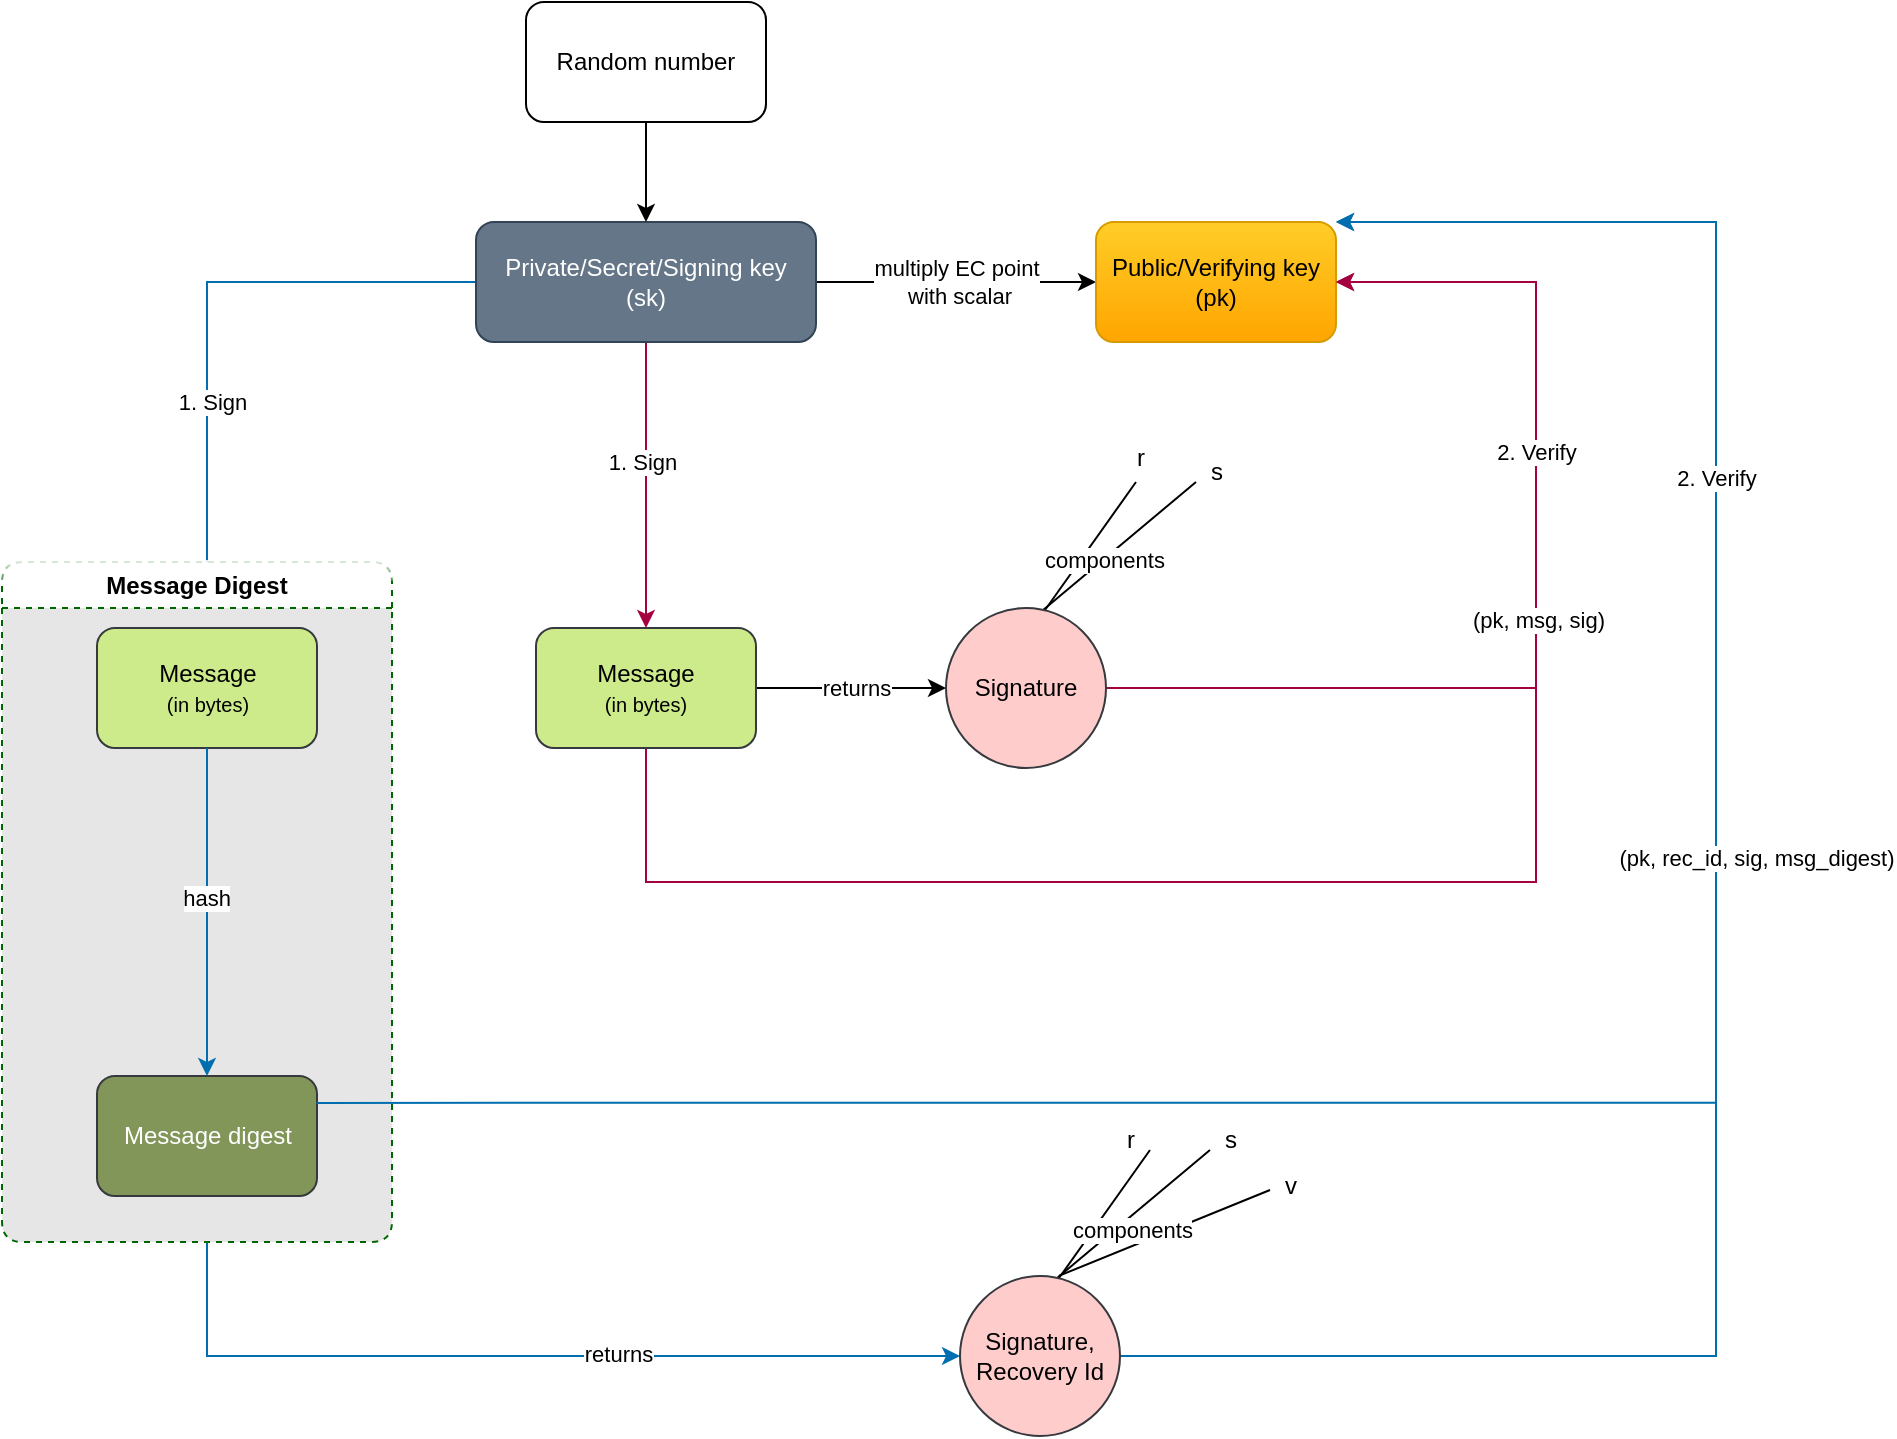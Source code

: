 <mxfile version="21.8.2" type="device" pages="2">
  <diagram name="Page-1" id="ugzg2o5_LcXGpwFK0HJw">
    <mxGraphModel dx="3096" dy="1640" grid="1" gridSize="10" guides="1" tooltips="1" connect="1" arrows="1" fold="1" page="1" pageScale="1" pageWidth="827" pageHeight="1169" math="0" shadow="0">
      <root>
        <mxCell id="0" />
        <mxCell id="1" parent="0" />
        <mxCell id="g0van4Q0hPVGJ6m3p4-s-5" value="" style="edgeStyle=orthogonalEdgeStyle;rounded=0;orthogonalLoop=1;jettySize=auto;html=1;" parent="1" source="g0van4Q0hPVGJ6m3p4-s-1" target="g0van4Q0hPVGJ6m3p4-s-4" edge="1">
          <mxGeometry relative="1" as="geometry" />
        </mxCell>
        <mxCell id="FbuA64Z4YVlUojDEFOMh-1" value="multiply EC point&lt;br&gt;&amp;nbsp;with scalar" style="edgeLabel;html=1;align=center;verticalAlign=middle;resizable=0;points=[];" vertex="1" connectable="0" parent="g0van4Q0hPVGJ6m3p4-s-5">
          <mxGeometry x="-0.004" relative="1" as="geometry">
            <mxPoint as="offset" />
          </mxGeometry>
        </mxCell>
        <mxCell id="g0van4Q0hPVGJ6m3p4-s-15" style="edgeStyle=orthogonalEdgeStyle;rounded=0;orthogonalLoop=1;jettySize=auto;html=1;entryX=0.5;entryY=0;entryDx=0;entryDy=0;fillColor=#d80073;strokeColor=#A50040;" parent="1" source="g0van4Q0hPVGJ6m3p4-s-1" target="g0van4Q0hPVGJ6m3p4-s-14" edge="1">
          <mxGeometry relative="1" as="geometry" />
        </mxCell>
        <mxCell id="g0van4Q0hPVGJ6m3p4-s-20" value="1. Sign" style="edgeLabel;html=1;align=center;verticalAlign=middle;resizable=0;points=[];" parent="g0van4Q0hPVGJ6m3p4-s-15" vertex="1" connectable="0">
          <mxGeometry x="-0.165" y="-2" relative="1" as="geometry">
            <mxPoint as="offset" />
          </mxGeometry>
        </mxCell>
        <mxCell id="g0van4Q0hPVGJ6m3p4-s-27" style="edgeStyle=orthogonalEdgeStyle;rounded=0;orthogonalLoop=1;jettySize=auto;html=1;entryX=0.5;entryY=0;entryDx=0;entryDy=0;exitX=0;exitY=0.5;exitDx=0;exitDy=0;fillColor=#1ba1e2;strokeColor=#006EAF;" parent="1" source="g0van4Q0hPVGJ6m3p4-s-1" target="g0van4Q0hPVGJ6m3p4-s-26" edge="1">
          <mxGeometry relative="1" as="geometry">
            <mxPoint x="138" y="240" as="sourcePoint" />
          </mxGeometry>
        </mxCell>
        <mxCell id="g0van4Q0hPVGJ6m3p4-s-1" value="Private/Secret/Signing key&lt;br&gt;(sk)" style="rounded=1;whiteSpace=wrap;html=1;fillColor=#647687;fontColor=#ffffff;strokeColor=#314354;" parent="1" vertex="1">
          <mxGeometry x="200" y="210" width="170" height="60" as="geometry" />
        </mxCell>
        <mxCell id="g0van4Q0hPVGJ6m3p4-s-3" style="edgeStyle=orthogonalEdgeStyle;rounded=0;orthogonalLoop=1;jettySize=auto;html=1;entryX=0.5;entryY=0;entryDx=0;entryDy=0;" parent="1" source="g0van4Q0hPVGJ6m3p4-s-2" target="g0van4Q0hPVGJ6m3p4-s-1" edge="1">
          <mxGeometry relative="1" as="geometry" />
        </mxCell>
        <mxCell id="g0van4Q0hPVGJ6m3p4-s-2" value="Random number" style="rounded=1;whiteSpace=wrap;html=1;" parent="1" vertex="1">
          <mxGeometry x="225" y="100" width="120" height="60" as="geometry" />
        </mxCell>
        <mxCell id="g0van4Q0hPVGJ6m3p4-s-4" value="Public/Verifying key&lt;br&gt;(pk)" style="rounded=1;whiteSpace=wrap;html=1;fillColor=#ffcd28;strokeColor=#d79b00;gradientColor=#ffa500;" parent="1" vertex="1">
          <mxGeometry x="510" y="210" width="120" height="60" as="geometry" />
        </mxCell>
        <mxCell id="g0van4Q0hPVGJ6m3p4-s-8" value="" style="endArrow=none;html=1;rounded=0;exitX=0.618;exitY=0.014;exitDx=0;exitDy=0;exitPerimeter=0;" parent="1" source="g0van4Q0hPVGJ6m3p4-s-17" edge="1">
          <mxGeometry width="50" height="50" relative="1" as="geometry">
            <mxPoint x="485" y="403.0" as="sourcePoint" />
            <mxPoint x="530" y="340" as="targetPoint" />
          </mxGeometry>
        </mxCell>
        <mxCell id="g0van4Q0hPVGJ6m3p4-s-9" value="" style="endArrow=none;html=1;rounded=0;exitX=0.609;exitY=0.011;exitDx=0;exitDy=0;exitPerimeter=0;" parent="1" source="g0van4Q0hPVGJ6m3p4-s-17" edge="1">
          <mxGeometry width="50" height="50" relative="1" as="geometry">
            <mxPoint x="485" y="403.0" as="sourcePoint" />
            <mxPoint x="560" y="340" as="targetPoint" />
          </mxGeometry>
        </mxCell>
        <mxCell id="g0van4Q0hPVGJ6m3p4-s-39" value="components" style="edgeLabel;html=1;align=center;verticalAlign=middle;resizable=0;points=[];" parent="g0van4Q0hPVGJ6m3p4-s-9" vertex="1" connectable="0">
          <mxGeometry x="-0.219" relative="1" as="geometry">
            <mxPoint as="offset" />
          </mxGeometry>
        </mxCell>
        <mxCell id="g0van4Q0hPVGJ6m3p4-s-11" value="r" style="text;html=1;align=center;verticalAlign=middle;resizable=0;points=[];autosize=1;strokeColor=none;fillColor=none;" parent="1" vertex="1">
          <mxGeometry x="517" y="313" width="30" height="30" as="geometry" />
        </mxCell>
        <mxCell id="g0van4Q0hPVGJ6m3p4-s-12" value="s" style="text;html=1;align=center;verticalAlign=middle;resizable=0;points=[];autosize=1;strokeColor=none;fillColor=none;" parent="1" vertex="1">
          <mxGeometry x="555" y="320" width="30" height="30" as="geometry" />
        </mxCell>
        <mxCell id="g0van4Q0hPVGJ6m3p4-s-18" value="" style="edgeStyle=orthogonalEdgeStyle;rounded=0;orthogonalLoop=1;jettySize=auto;html=1;" parent="1" source="g0van4Q0hPVGJ6m3p4-s-14" target="g0van4Q0hPVGJ6m3p4-s-17" edge="1">
          <mxGeometry relative="1" as="geometry" />
        </mxCell>
        <mxCell id="g0van4Q0hPVGJ6m3p4-s-21" value="returns" style="edgeLabel;html=1;align=center;verticalAlign=middle;resizable=0;points=[];" parent="g0van4Q0hPVGJ6m3p4-s-18" vertex="1" connectable="0">
          <mxGeometry x="-0.218" y="-1" relative="1" as="geometry">
            <mxPoint x="13" y="-1" as="offset" />
          </mxGeometry>
        </mxCell>
        <mxCell id="g0van4Q0hPVGJ6m3p4-s-22" style="edgeStyle=orthogonalEdgeStyle;rounded=0;orthogonalLoop=1;jettySize=auto;html=1;exitX=0.5;exitY=1;exitDx=0;exitDy=0;fillColor=#d80073;strokeColor=#A50040;" parent="1" source="g0van4Q0hPVGJ6m3p4-s-14" edge="1">
          <mxGeometry relative="1" as="geometry">
            <mxPoint x="630" y="240" as="targetPoint" />
            <Array as="points">
              <mxPoint x="285" y="540" />
              <mxPoint x="730" y="540" />
              <mxPoint x="730" y="240" />
            </Array>
          </mxGeometry>
        </mxCell>
        <mxCell id="g0van4Q0hPVGJ6m3p4-s-14" value="Message &lt;br&gt;&lt;font style=&quot;font-size: 10px;&quot;&gt;(in bytes)&lt;/font&gt;" style="rounded=1;whiteSpace=wrap;html=1;fillColor=#cdeb8b;strokeColor=#36393d;" parent="1" vertex="1">
          <mxGeometry x="230" y="413" width="110" height="60" as="geometry" />
        </mxCell>
        <mxCell id="g0van4Q0hPVGJ6m3p4-s-23" style="edgeStyle=orthogonalEdgeStyle;rounded=0;orthogonalLoop=1;jettySize=auto;html=1;exitX=1;exitY=0.5;exitDx=0;exitDy=0;fillColor=#d80073;strokeColor=#A50040;" parent="1" source="g0van4Q0hPVGJ6m3p4-s-17" edge="1">
          <mxGeometry relative="1" as="geometry">
            <mxPoint x="630" y="240" as="targetPoint" />
            <Array as="points">
              <mxPoint x="730" y="443" />
              <mxPoint x="730" y="240" />
            </Array>
          </mxGeometry>
        </mxCell>
        <mxCell id="g0van4Q0hPVGJ6m3p4-s-24" value="2. Verify" style="edgeLabel;html=1;align=center;verticalAlign=middle;resizable=0;points=[];" parent="g0van4Q0hPVGJ6m3p4-s-23" vertex="1" connectable="0">
          <mxGeometry x="0.442" relative="1" as="geometry">
            <mxPoint y="40" as="offset" />
          </mxGeometry>
        </mxCell>
        <mxCell id="FbuA64Z4YVlUojDEFOMh-3" value="(pk, msg, sig)" style="edgeLabel;html=1;align=center;verticalAlign=middle;resizable=0;points=[];" vertex="1" connectable="0" parent="g0van4Q0hPVGJ6m3p4-s-23">
          <mxGeometry x="-0.038" y="-1" relative="1" as="geometry">
            <mxPoint as="offset" />
          </mxGeometry>
        </mxCell>
        <mxCell id="g0van4Q0hPVGJ6m3p4-s-17" value="Signature" style="ellipse;whiteSpace=wrap;html=1;fillColor=#ffcccc;strokeColor=#36393d;rounded=1;" parent="1" vertex="1">
          <mxGeometry x="435" y="403" width="80" height="80" as="geometry" />
        </mxCell>
        <mxCell id="g0van4Q0hPVGJ6m3p4-s-31" style="edgeStyle=orthogonalEdgeStyle;rounded=0;orthogonalLoop=1;jettySize=auto;html=1;entryX=0;entryY=0.5;entryDx=0;entryDy=0;exitX=0.5;exitY=1;exitDx=0;exitDy=0;fillColor=#1ba1e2;strokeColor=#006EAF;" parent="1" source="g0van4Q0hPVGJ6m3p4-s-28" target="g0van4Q0hPVGJ6m3p4-s-38" edge="1">
          <mxGeometry relative="1" as="geometry">
            <mxPoint x="440" y="754" as="targetPoint" />
          </mxGeometry>
        </mxCell>
        <mxCell id="g0van4Q0hPVGJ6m3p4-s-40" value="returns" style="edgeLabel;html=1;align=center;verticalAlign=middle;resizable=0;points=[];" parent="g0van4Q0hPVGJ6m3p4-s-31" vertex="1" connectable="0">
          <mxGeometry x="0.25" y="1" relative="1" as="geometry">
            <mxPoint as="offset" />
          </mxGeometry>
        </mxCell>
        <mxCell id="g0van4Q0hPVGJ6m3p4-s-41" value="1. Sign" style="edgeLabel;html=1;align=center;verticalAlign=middle;resizable=0;points=[];" parent="g0van4Q0hPVGJ6m3p4-s-31" vertex="1" connectable="0">
          <mxGeometry x="-0.786" y="2" relative="1" as="geometry">
            <mxPoint y="-446" as="offset" />
          </mxGeometry>
        </mxCell>
        <mxCell id="g0van4Q0hPVGJ6m3p4-s-32" value="" style="endArrow=none;html=1;rounded=0;exitX=0.618;exitY=0.014;exitDx=0;exitDy=0;exitPerimeter=0;" parent="1" source="g0van4Q0hPVGJ6m3p4-s-38" edge="1">
          <mxGeometry width="50" height="50" relative="1" as="geometry">
            <mxPoint x="492" y="737.0" as="sourcePoint" />
            <mxPoint x="537" y="674" as="targetPoint" />
          </mxGeometry>
        </mxCell>
        <mxCell id="g0van4Q0hPVGJ6m3p4-s-33" value="" style="endArrow=none;html=1;rounded=0;exitX=0.609;exitY=0.011;exitDx=0;exitDy=0;exitPerimeter=0;" parent="1" source="g0van4Q0hPVGJ6m3p4-s-38" edge="1">
          <mxGeometry width="50" height="50" relative="1" as="geometry">
            <mxPoint x="492" y="737.0" as="sourcePoint" />
            <mxPoint x="567" y="674" as="targetPoint" />
          </mxGeometry>
        </mxCell>
        <mxCell id="g0van4Q0hPVGJ6m3p4-s-34" value="components" style="endArrow=none;html=1;rounded=0;exitX=0.618;exitY=-0.001;exitDx=0;exitDy=0;exitPerimeter=0;" parent="1" source="g0van4Q0hPVGJ6m3p4-s-38" edge="1">
          <mxGeometry x="-0.27" y="8" width="50" height="50" relative="1" as="geometry">
            <mxPoint x="493.0" y="737" as="sourcePoint" />
            <mxPoint x="597" y="694" as="targetPoint" />
            <mxPoint x="1" as="offset" />
          </mxGeometry>
        </mxCell>
        <mxCell id="g0van4Q0hPVGJ6m3p4-s-35" value="r" style="text;html=1;align=center;verticalAlign=middle;resizable=0;points=[];autosize=1;strokeColor=none;fillColor=none;" parent="1" vertex="1">
          <mxGeometry x="512" y="654" width="30" height="30" as="geometry" />
        </mxCell>
        <mxCell id="g0van4Q0hPVGJ6m3p4-s-36" value="s" style="text;html=1;align=center;verticalAlign=middle;resizable=0;points=[];autosize=1;strokeColor=none;fillColor=none;" parent="1" vertex="1">
          <mxGeometry x="562" y="654" width="30" height="30" as="geometry" />
        </mxCell>
        <mxCell id="g0van4Q0hPVGJ6m3p4-s-37" value="v" style="text;html=1;align=center;verticalAlign=middle;resizable=0;points=[];autosize=1;strokeColor=none;fillColor=none;" parent="1" vertex="1">
          <mxGeometry x="592" y="677" width="30" height="30" as="geometry" />
        </mxCell>
        <mxCell id="g0van4Q0hPVGJ6m3p4-s-42" style="edgeStyle=orthogonalEdgeStyle;rounded=0;orthogonalLoop=1;jettySize=auto;html=1;entryX=1;entryY=0;entryDx=0;entryDy=0;fillColor=#1ba1e2;strokeColor=#006EAF;" parent="1" source="g0van4Q0hPVGJ6m3p4-s-38" target="g0van4Q0hPVGJ6m3p4-s-4" edge="1">
          <mxGeometry relative="1" as="geometry">
            <mxPoint x="630.0" y="324" as="targetPoint" />
            <Array as="points">
              <mxPoint x="820" y="777" />
              <mxPoint x="820" y="210" />
            </Array>
          </mxGeometry>
        </mxCell>
        <mxCell id="g0van4Q0hPVGJ6m3p4-s-38" value="Signature,&lt;br&gt;Recovery Id" style="ellipse;whiteSpace=wrap;html=1;fillColor=#ffcccc;strokeColor=#36393d;rounded=1;" parent="1" vertex="1">
          <mxGeometry x="442" y="737" width="80" height="80" as="geometry" />
        </mxCell>
        <mxCell id="g0van4Q0hPVGJ6m3p4-s-45" value="Message Digest" style="swimlane;whiteSpace=wrap;html=1;rounded=1;glass=1;shadow=0;dashed=1;strokeColor=#006600;gradientColor=none;swimlaneFillColor=#E6E6E6;" parent="1" vertex="1">
          <mxGeometry x="-37" y="380" width="195" height="340" as="geometry">
            <mxRectangle x="25" y="380" width="140" height="30" as="alternateBounds" />
          </mxGeometry>
        </mxCell>
        <mxCell id="g0van4Q0hPVGJ6m3p4-s-26" value="Message &lt;br&gt;&lt;font style=&quot;font-size: 10px;&quot;&gt;(in bytes)&lt;/font&gt;" style="rounded=1;whiteSpace=wrap;html=1;fillColor=#cdeb8b;strokeColor=#36393d;" parent="g0van4Q0hPVGJ6m3p4-s-45" vertex="1">
          <mxGeometry x="47.5" y="33" width="110" height="60" as="geometry" />
        </mxCell>
        <mxCell id="g0van4Q0hPVGJ6m3p4-s-28" value="&lt;font color=&quot;#ffffff&quot;&gt;Message digest&lt;/font&gt;" style="rounded=1;whiteSpace=wrap;html=1;fillColor=#839659;strokeColor=#36393d;" parent="g0van4Q0hPVGJ6m3p4-s-45" vertex="1">
          <mxGeometry x="47.5" y="257" width="110" height="60" as="geometry" />
        </mxCell>
        <mxCell id="g0van4Q0hPVGJ6m3p4-s-29" value="" style="edgeStyle=orthogonalEdgeStyle;rounded=0;orthogonalLoop=1;jettySize=auto;html=1;fillColor=#1ba1e2;strokeColor=#006EAF;" parent="g0van4Q0hPVGJ6m3p4-s-45" source="g0van4Q0hPVGJ6m3p4-s-26" target="g0van4Q0hPVGJ6m3p4-s-28" edge="1">
          <mxGeometry relative="1" as="geometry" />
        </mxCell>
        <mxCell id="g0van4Q0hPVGJ6m3p4-s-30" value="hash" style="edgeLabel;html=1;align=center;verticalAlign=middle;resizable=0;points=[];" parent="g0van4Q0hPVGJ6m3p4-s-29" vertex="1" connectable="0">
          <mxGeometry x="-0.084" y="-1" relative="1" as="geometry">
            <mxPoint as="offset" />
          </mxGeometry>
        </mxCell>
        <mxCell id="g0van4Q0hPVGJ6m3p4-s-44" style="edgeStyle=orthogonalEdgeStyle;rounded=0;orthogonalLoop=1;jettySize=auto;html=1;entryX=1;entryY=0;entryDx=0;entryDy=0;fillColor=#1ba1e2;strokeColor=#006EAF;exitX=0.998;exitY=0.224;exitDx=0;exitDy=0;exitPerimeter=0;" parent="1" source="g0van4Q0hPVGJ6m3p4-s-28" target="g0van4Q0hPVGJ6m3p4-s-4" edge="1">
          <mxGeometry relative="1" as="geometry">
            <Array as="points">
              <mxPoint x="820" y="650" />
              <mxPoint x="820" y="210" />
            </Array>
          </mxGeometry>
        </mxCell>
        <mxCell id="g0van4Q0hPVGJ6m3p4-s-46" value="2. Verify" style="edgeLabel;html=1;align=center;verticalAlign=middle;resizable=0;points=[];" parent="g0van4Q0hPVGJ6m3p4-s-44" vertex="1" connectable="0">
          <mxGeometry x="0.522" relative="1" as="geometry">
            <mxPoint as="offset" />
          </mxGeometry>
        </mxCell>
        <mxCell id="FbuA64Z4YVlUojDEFOMh-2" value="(pk, rec_id, sig, msg_digest)" style="edgeLabel;html=1;align=center;verticalAlign=middle;resizable=0;points=[];" vertex="1" connectable="0" parent="g0van4Q0hPVGJ6m3p4-s-44">
          <mxGeometry x="0.237" y="1" relative="1" as="geometry">
            <mxPoint x="21" as="offset" />
          </mxGeometry>
        </mxCell>
      </root>
    </mxGraphModel>
  </diagram>
  <diagram id="nz8Njgyo9aciJg35tiYu" name="ZKP">
    <mxGraphModel dx="794" dy="574" grid="1" gridSize="10" guides="1" tooltips="1" connect="1" arrows="1" fold="1" page="1" pageScale="1" pageWidth="827" pageHeight="1169" math="0" shadow="0">
      <root>
        <mxCell id="0" />
        <mxCell id="1" parent="0" />
      </root>
    </mxGraphModel>
  </diagram>
</mxfile>

